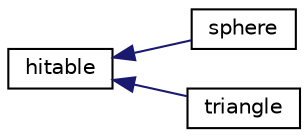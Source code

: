 digraph "Graphical Class Hierarchy"
{
  edge [fontname="Helvetica",fontsize="10",labelfontname="Helvetica",labelfontsize="10"];
  node [fontname="Helvetica",fontsize="10",shape=record];
  rankdir="LR";
  Node0 [label="hitable",height=0.2,width=0.4,color="black", fillcolor="white", style="filled",URL="$classhitable.html",tooltip="a virtual class from which all objects inherit "];
  Node0 -> Node1 [dir="back",color="midnightblue",fontsize="10",style="solid",fontname="Helvetica"];
  Node1 [label="sphere",height=0.2,width=0.4,color="black", fillcolor="white", style="filled",URL="$classsphere.html"];
  Node0 -> Node2 [dir="back",color="midnightblue",fontsize="10",style="solid",fontname="Helvetica"];
  Node2 [label="triangle",height=0.2,width=0.4,color="black", fillcolor="white", style="filled",URL="$classtriangle.html",tooltip="Triangle class used in drawing any stl file. "];
}
